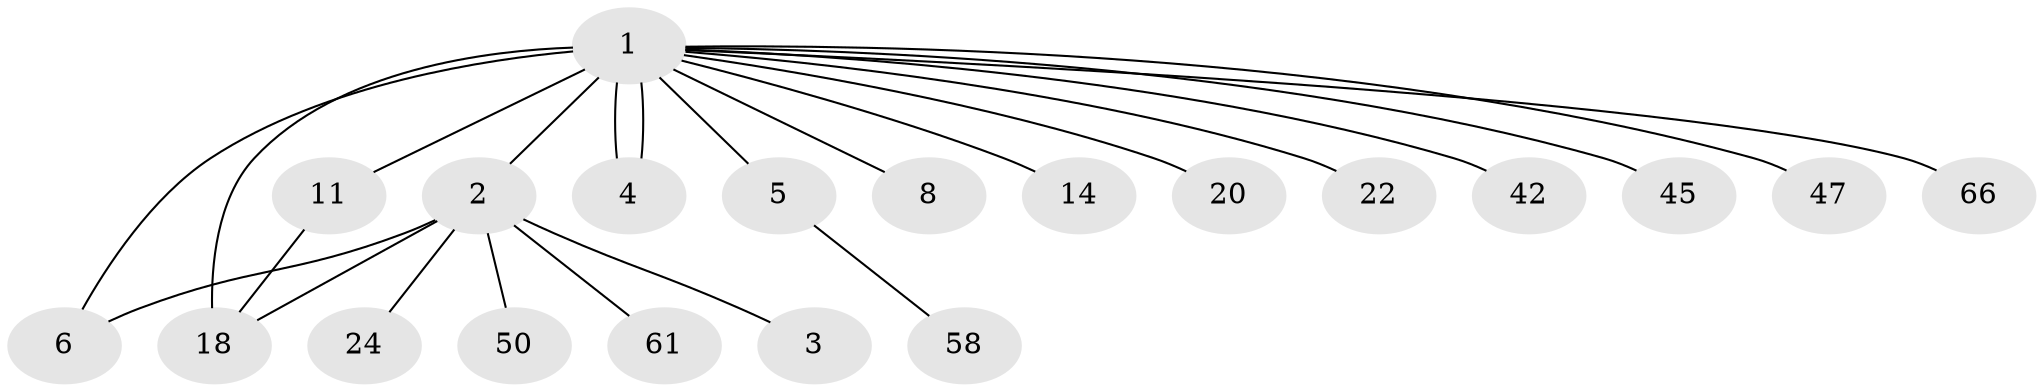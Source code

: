 // original degree distribution, {25: 0.014925373134328358, 7: 0.029850746268656716, 2: 0.208955223880597, 10: 0.014925373134328358, 4: 0.1044776119402985, 12: 0.014925373134328358, 1: 0.47761194029850745, 5: 0.014925373134328358, 6: 0.014925373134328358, 8: 0.014925373134328358, 3: 0.08955223880597014}
// Generated by graph-tools (version 1.1) at 2025/18/03/04/25 18:18:13]
// undirected, 20 vertices, 23 edges
graph export_dot {
graph [start="1"]
  node [color=gray90,style=filled];
  1 [super="+25+7+23+37+33+54+60"];
  2;
  3 [super="+17"];
  4 [super="+59+43"];
  5 [super="+39"];
  6 [super="+56+26"];
  8;
  11 [super="+16+62"];
  14;
  18 [super="+32+36"];
  20 [super="+52"];
  22 [super="+30"];
  24;
  42;
  45;
  47;
  50;
  58;
  61;
  66;
  1 -- 2;
  1 -- 4 [weight=8];
  1 -- 4;
  1 -- 5 [weight=3];
  1 -- 6;
  1 -- 8;
  1 -- 11 [weight=4];
  1 -- 14;
  1 -- 20;
  1 -- 22 [weight=2];
  1 -- 47;
  1 -- 66;
  1 -- 42;
  1 -- 45;
  1 -- 18 [weight=2];
  2 -- 3;
  2 -- 6;
  2 -- 24;
  2 -- 50;
  2 -- 61;
  2 -- 18;
  5 -- 58;
  11 -- 18;
}
